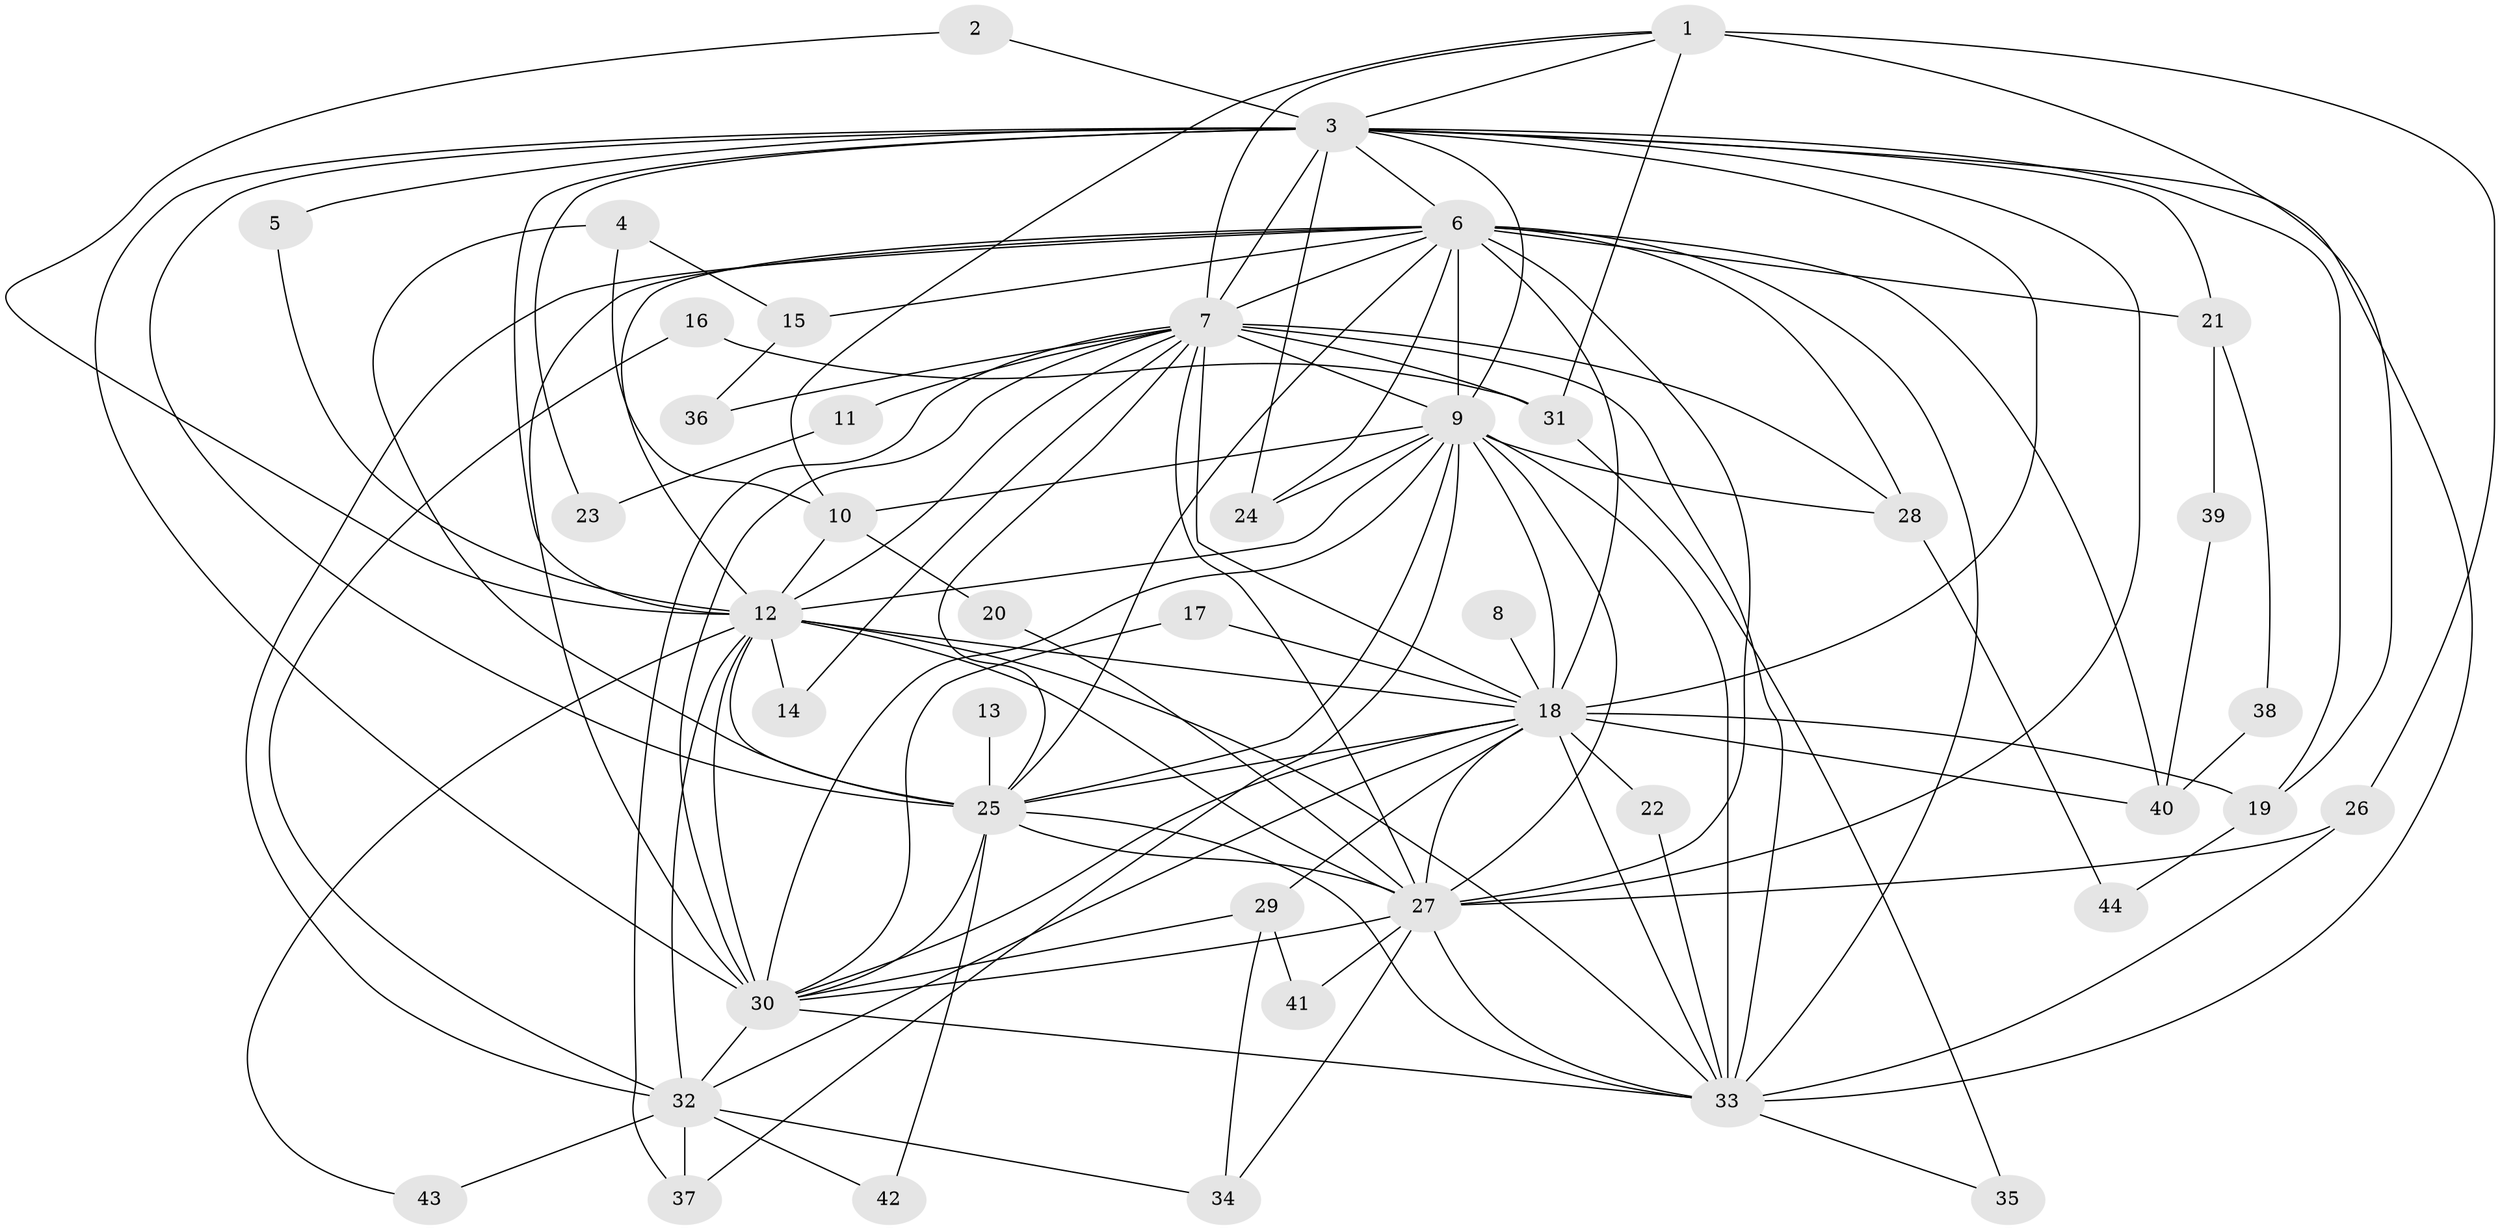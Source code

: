 // original degree distribution, {15: 0.0273972602739726, 22: 0.0410958904109589, 14: 0.0136986301369863, 13: 0.0136986301369863, 17: 0.0136986301369863, 16: 0.0136986301369863, 18: 0.0136986301369863, 6: 0.0136986301369863, 2: 0.6027397260273972, 9: 0.0136986301369863, 5: 0.0684931506849315, 4: 0.0547945205479452, 3: 0.1095890410958904}
// Generated by graph-tools (version 1.1) at 2025/36/03/04/25 23:36:34]
// undirected, 44 vertices, 119 edges
graph export_dot {
  node [color=gray90,style=filled];
  1;
  2;
  3;
  4;
  5;
  6;
  7;
  8;
  9;
  10;
  11;
  12;
  13;
  14;
  15;
  16;
  17;
  18;
  19;
  20;
  21;
  22;
  23;
  24;
  25;
  26;
  27;
  28;
  29;
  30;
  31;
  32;
  33;
  34;
  35;
  36;
  37;
  38;
  39;
  40;
  41;
  42;
  43;
  44;
  1 -- 3 [weight=1.0];
  1 -- 7 [weight=1.0];
  1 -- 10 [weight=1.0];
  1 -- 19 [weight=1.0];
  1 -- 26 [weight=1.0];
  1 -- 31 [weight=1.0];
  2 -- 3 [weight=1.0];
  2 -- 12 [weight=1.0];
  3 -- 5 [weight=1.0];
  3 -- 6 [weight=1.0];
  3 -- 7 [weight=2.0];
  3 -- 9 [weight=2.0];
  3 -- 12 [weight=1.0];
  3 -- 18 [weight=2.0];
  3 -- 19 [weight=1.0];
  3 -- 21 [weight=1.0];
  3 -- 23 [weight=1.0];
  3 -- 24 [weight=1.0];
  3 -- 25 [weight=2.0];
  3 -- 27 [weight=1.0];
  3 -- 30 [weight=2.0];
  3 -- 33 [weight=1.0];
  4 -- 10 [weight=1.0];
  4 -- 15 [weight=1.0];
  4 -- 25 [weight=1.0];
  5 -- 12 [weight=1.0];
  6 -- 7 [weight=1.0];
  6 -- 9 [weight=2.0];
  6 -- 12 [weight=1.0];
  6 -- 15 [weight=1.0];
  6 -- 18 [weight=2.0];
  6 -- 21 [weight=1.0];
  6 -- 24 [weight=1.0];
  6 -- 25 [weight=1.0];
  6 -- 27 [weight=2.0];
  6 -- 28 [weight=1.0];
  6 -- 30 [weight=1.0];
  6 -- 32 [weight=1.0];
  6 -- 33 [weight=1.0];
  6 -- 40 [weight=1.0];
  7 -- 9 [weight=1.0];
  7 -- 11 [weight=2.0];
  7 -- 12 [weight=1.0];
  7 -- 14 [weight=1.0];
  7 -- 18 [weight=1.0];
  7 -- 25 [weight=1.0];
  7 -- 27 [weight=1.0];
  7 -- 28 [weight=1.0];
  7 -- 30 [weight=1.0];
  7 -- 31 [weight=2.0];
  7 -- 33 [weight=2.0];
  7 -- 36 [weight=2.0];
  7 -- 37 [weight=1.0];
  8 -- 18 [weight=1.0];
  9 -- 10 [weight=1.0];
  9 -- 12 [weight=1.0];
  9 -- 18 [weight=1.0];
  9 -- 24 [weight=1.0];
  9 -- 25 [weight=1.0];
  9 -- 27 [weight=1.0];
  9 -- 28 [weight=1.0];
  9 -- 30 [weight=1.0];
  9 -- 33 [weight=1.0];
  9 -- 37 [weight=1.0];
  10 -- 12 [weight=1.0];
  10 -- 20 [weight=1.0];
  11 -- 23 [weight=1.0];
  12 -- 14 [weight=1.0];
  12 -- 18 [weight=1.0];
  12 -- 25 [weight=1.0];
  12 -- 27 [weight=2.0];
  12 -- 30 [weight=2.0];
  12 -- 32 [weight=1.0];
  12 -- 33 [weight=1.0];
  12 -- 43 [weight=1.0];
  13 -- 25 [weight=1.0];
  15 -- 36 [weight=1.0];
  16 -- 31 [weight=1.0];
  16 -- 32 [weight=1.0];
  17 -- 18 [weight=1.0];
  17 -- 30 [weight=1.0];
  18 -- 19 [weight=1.0];
  18 -- 22 [weight=2.0];
  18 -- 25 [weight=1.0];
  18 -- 27 [weight=1.0];
  18 -- 29 [weight=1.0];
  18 -- 30 [weight=1.0];
  18 -- 32 [weight=1.0];
  18 -- 33 [weight=1.0];
  18 -- 40 [weight=2.0];
  19 -- 44 [weight=1.0];
  20 -- 27 [weight=1.0];
  21 -- 38 [weight=1.0];
  21 -- 39 [weight=1.0];
  22 -- 33 [weight=1.0];
  25 -- 27 [weight=2.0];
  25 -- 30 [weight=1.0];
  25 -- 33 [weight=1.0];
  25 -- 42 [weight=1.0];
  26 -- 27 [weight=1.0];
  26 -- 33 [weight=1.0];
  27 -- 30 [weight=1.0];
  27 -- 33 [weight=1.0];
  27 -- 34 [weight=1.0];
  27 -- 41 [weight=1.0];
  28 -- 44 [weight=1.0];
  29 -- 30 [weight=1.0];
  29 -- 34 [weight=1.0];
  29 -- 41 [weight=1.0];
  30 -- 32 [weight=1.0];
  30 -- 33 [weight=1.0];
  31 -- 35 [weight=1.0];
  32 -- 34 [weight=1.0];
  32 -- 37 [weight=1.0];
  32 -- 42 [weight=1.0];
  32 -- 43 [weight=1.0];
  33 -- 35 [weight=1.0];
  38 -- 40 [weight=1.0];
  39 -- 40 [weight=1.0];
}
